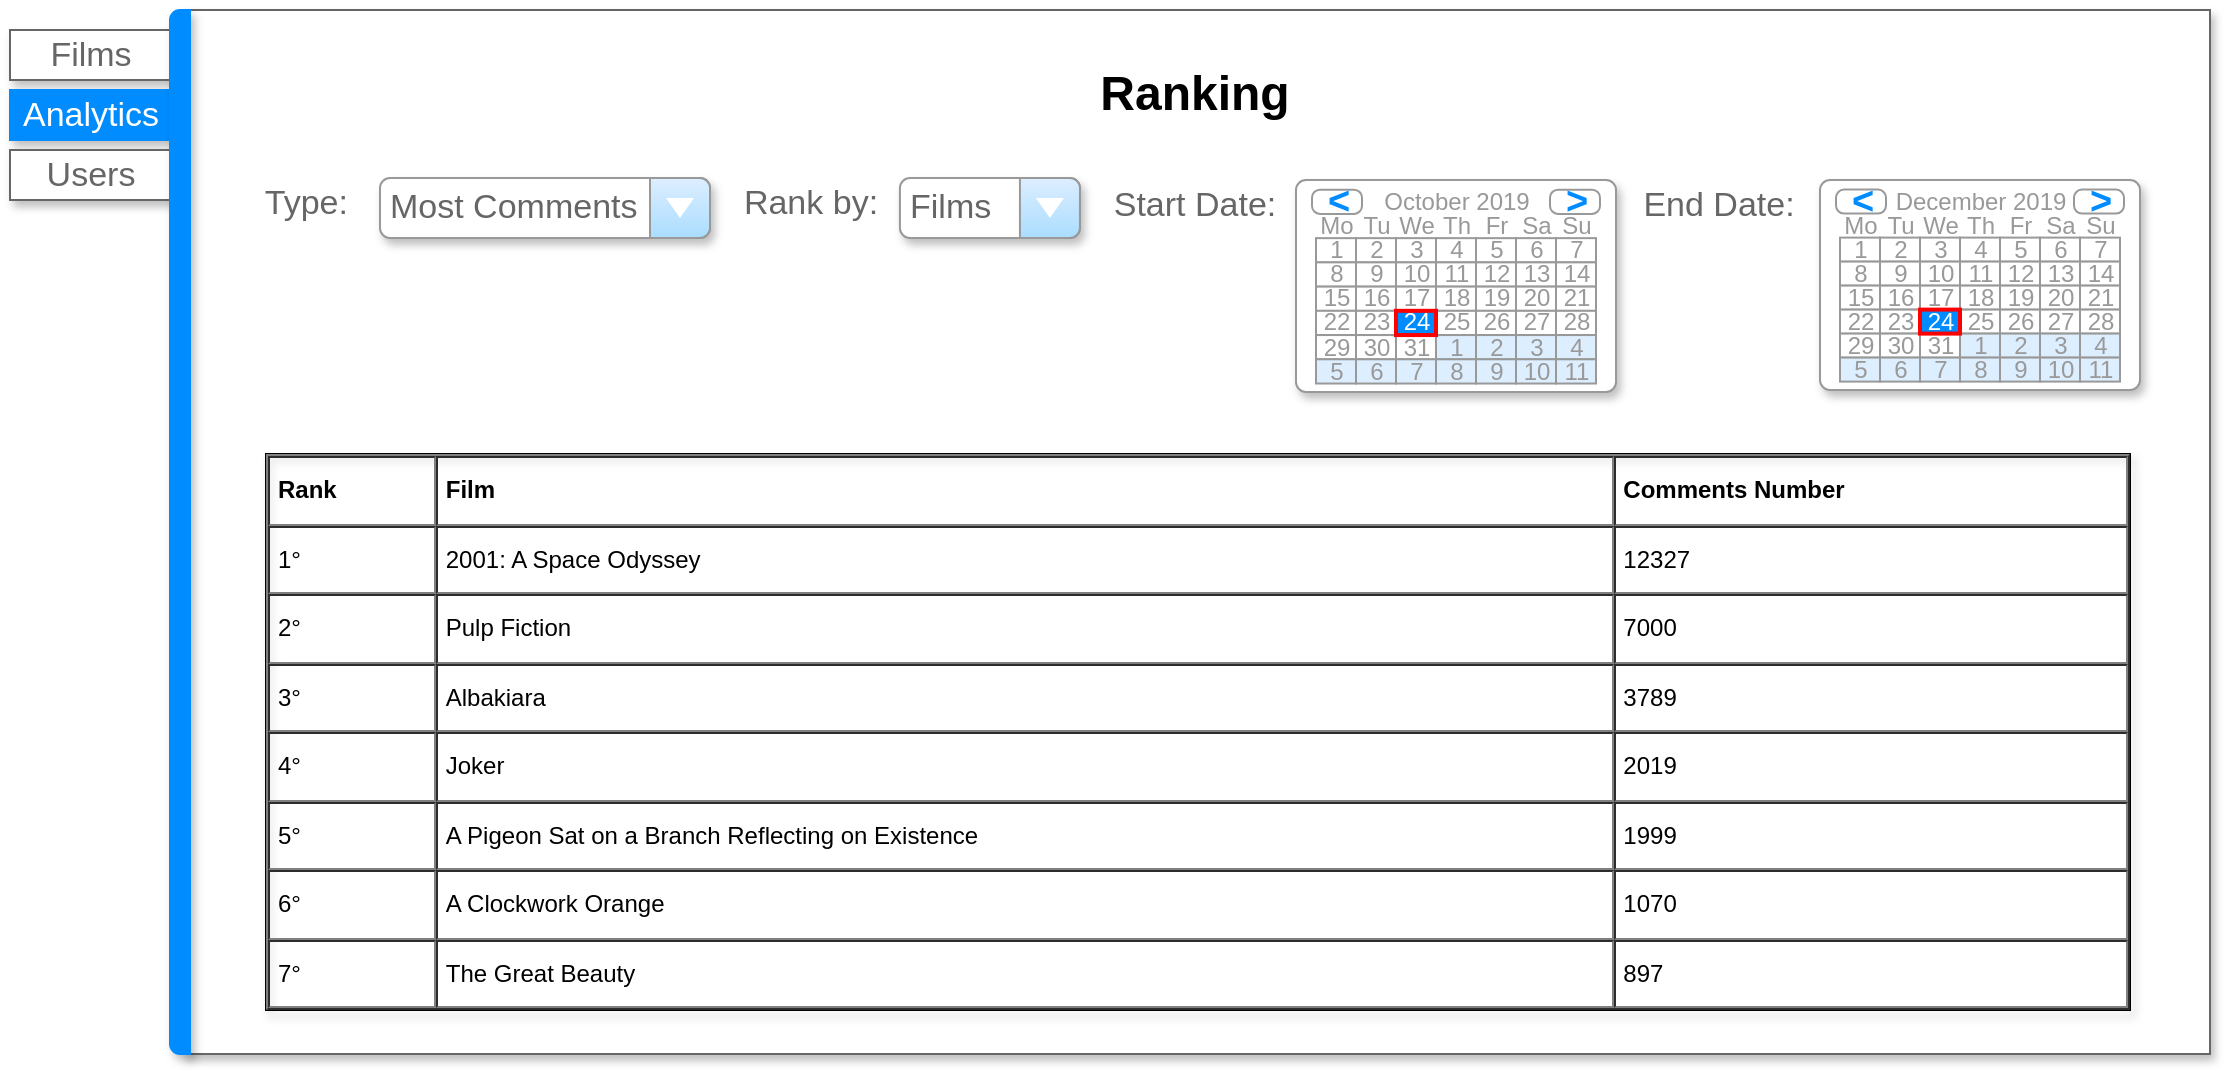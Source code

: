 <mxfile version="12.1.0" type="device" pages="1"><diagram id="Bxf1iPgv2D-pFVaHU1Q9" name="Pagina-1"><mxGraphModel dx="2050" dy="2085" grid="1" gridSize="10" guides="1" tooltips="1" connect="1" arrows="1" fold="1" page="1" pageScale="1" pageWidth="827" pageHeight="1169" math="0" shadow="0"><root><mxCell id="0"/><mxCell id="1" parent="0"/><mxCell id="_tUCpksagelYlh4EDoS1-2" value="" style="strokeWidth=1;shadow=1;dashed=0;align=center;html=1;shape=mxgraph.mockup.containers.marginRect2;rectMarginLeft=67;strokeColor=#666666;fillColor=#ffffff;gradientColor=none;" parent="1" vertex="1"><mxGeometry x="-560" y="-72" width="1080" height="522" as="geometry"/></mxCell><mxCell id="_tUCpksagelYlh4EDoS1-3" value="Films" style="strokeColor=inherit;fillColor=inherit;gradientColor=inherit;strokeWidth=1;shadow=1;dashed=0;align=center;html=1;shape=mxgraph.mockup.containers.rrect;rSize=0;fontSize=17;fontColor=#666666;" parent="_tUCpksagelYlh4EDoS1-2" vertex="1"><mxGeometry width="80" height="25" relative="1" as="geometry"><mxPoint x="-20" y="10" as="offset"/></mxGeometry></mxCell><mxCell id="_tUCpksagelYlh4EDoS1-4" value="Analytics" style="strokeWidth=1;shadow=1;dashed=0;align=center;html=1;shape=mxgraph.mockup.containers.rrect;rSize=0;fontSize=17;fontColor=#ffffff;strokeColor=#008cff;fillColor=#008cff;" parent="_tUCpksagelYlh4EDoS1-2" vertex="1"><mxGeometry width="80" height="25" relative="1" as="geometry"><mxPoint x="-20" y="40" as="offset"/></mxGeometry></mxCell><mxCell id="_tUCpksagelYlh4EDoS1-5" value="Users" style="strokeColor=inherit;fillColor=inherit;gradientColor=inherit;strokeWidth=1;shadow=1;dashed=0;align=center;html=1;shape=mxgraph.mockup.containers.rrect;rSize=0;fontSize=17;fontColor=#666666;" parent="_tUCpksagelYlh4EDoS1-2" vertex="1"><mxGeometry width="80" height="25" relative="1" as="geometry"><mxPoint x="-20" y="70" as="offset"/></mxGeometry></mxCell><mxCell id="_tUCpksagelYlh4EDoS1-6" value="" style="strokeWidth=1;shadow=1;dashed=0;align=center;html=1;shape=mxgraph.mockup.containers.leftButton;rSize=5;strokeColor=#008cff;fillColor=#008cff;resizeHeight=1;movable=0;deletable=0;" parent="_tUCpksagelYlh4EDoS1-2" vertex="1"><mxGeometry width="10" height="522.0" relative="1" as="geometry"><mxPoint x="60" as="offset"/></mxGeometry></mxCell><mxCell id="bPJFIh0N-T163mf6yDkK-6" value="&lt;span style=&quot;color: rgb(102 , 102 , 102) ; font-size: 17px&quot;&gt;End Date:&lt;/span&gt;" style="text;html=1;resizable=0;points=[];autosize=1;align=center;verticalAlign=top;spacingTop=-4;shadow=0;glass=0;" vertex="1" parent="_tUCpksagelYlh4EDoS1-2"><mxGeometry x="789.037" y="85.118" width="90" height="20" as="geometry"/></mxCell><mxCell id="bPJFIh0N-T163mf6yDkK-7" value="" style="strokeWidth=1;shadow=1;dashed=0;align=center;html=1;shape=mxgraph.mockup.forms.rrect;rSize=5;strokeColor=#999999;fillColor=#ffffff;spacingTop=-1;" vertex="1" parent="_tUCpksagelYlh4EDoS1-2"><mxGeometry x="885" y="85" width="160" height="105" as="geometry"/></mxCell><mxCell id="bPJFIh0N-T163mf6yDkK-8" value="December 2019" style="strokeWidth=1;shadow=0;dashed=0;align=center;html=1;shape=mxgraph.mockup.forms.anchor;fontColor=#999999;" vertex="1" parent="bPJFIh0N-T163mf6yDkK-7"><mxGeometry x="30" y="4.8" width="100" height="12" as="geometry"/></mxCell><mxCell id="bPJFIh0N-T163mf6yDkK-9" value="&lt;" style="strokeWidth=1;shadow=0;dashed=0;align=center;html=1;shape=mxgraph.mockup.forms.rrect;rSize=4;strokeColor=#999999;fontColor=#008cff;fontSize=19;fontStyle=1;" vertex="1" parent="bPJFIh0N-T163mf6yDkK-7"><mxGeometry x="8" y="4.8" width="25" height="12" as="geometry"/></mxCell><mxCell id="bPJFIh0N-T163mf6yDkK-10" value="&gt;" style="strokeWidth=1;shadow=0;dashed=0;align=center;html=1;shape=mxgraph.mockup.forms.rrect;rSize=4;strokeColor=#999999;fontColor=#008cff;fontSize=19;fontStyle=1;" vertex="1" parent="bPJFIh0N-T163mf6yDkK-7"><mxGeometry x="127" y="4.8" width="25" height="12" as="geometry"/></mxCell><mxCell id="bPJFIh0N-T163mf6yDkK-11" value="Mo" style="strokeWidth=1;shadow=0;dashed=0;align=center;html=1;shape=mxgraph.mockup.forms.anchor;fontColor=#999999;" vertex="1" parent="bPJFIh0N-T163mf6yDkK-7"><mxGeometry x="10" y="16.8" width="20" height="12" as="geometry"/></mxCell><mxCell id="bPJFIh0N-T163mf6yDkK-12" value="Tu" style="strokeWidth=1;shadow=0;dashed=0;align=center;html=1;shape=mxgraph.mockup.forms.anchor;fontColor=#999999;" vertex="1" parent="bPJFIh0N-T163mf6yDkK-7"><mxGeometry x="30" y="16.8" width="20" height="12" as="geometry"/></mxCell><mxCell id="bPJFIh0N-T163mf6yDkK-13" value="We" style="strokeWidth=1;shadow=0;dashed=0;align=center;html=1;shape=mxgraph.mockup.forms.anchor;fontColor=#999999;" vertex="1" parent="bPJFIh0N-T163mf6yDkK-7"><mxGeometry x="50" y="16.8" width="20" height="12" as="geometry"/></mxCell><mxCell id="bPJFIh0N-T163mf6yDkK-14" value="Th" style="strokeWidth=1;shadow=0;dashed=0;align=center;html=1;shape=mxgraph.mockup.forms.anchor;fontColor=#999999;" vertex="1" parent="bPJFIh0N-T163mf6yDkK-7"><mxGeometry x="70" y="16.8" width="20" height="12" as="geometry"/></mxCell><mxCell id="bPJFIh0N-T163mf6yDkK-15" value="Fr" style="strokeWidth=1;shadow=0;dashed=0;align=center;html=1;shape=mxgraph.mockup.forms.anchor;fontColor=#999999;" vertex="1" parent="bPJFIh0N-T163mf6yDkK-7"><mxGeometry x="90" y="16.8" width="20" height="12" as="geometry"/></mxCell><mxCell id="bPJFIh0N-T163mf6yDkK-16" value="Sa" style="strokeWidth=1;shadow=0;dashed=0;align=center;html=1;shape=mxgraph.mockup.forms.anchor;fontColor=#999999;" vertex="1" parent="bPJFIh0N-T163mf6yDkK-7"><mxGeometry x="110" y="16.8" width="20" height="12" as="geometry"/></mxCell><mxCell id="bPJFIh0N-T163mf6yDkK-17" value="Su" style="strokeWidth=1;shadow=0;dashed=0;align=center;html=1;shape=mxgraph.mockup.forms.anchor;fontColor=#999999;" vertex="1" parent="bPJFIh0N-T163mf6yDkK-7"><mxGeometry x="130" y="16.8" width="20" height="12" as="geometry"/></mxCell><mxCell id="bPJFIh0N-T163mf6yDkK-18" value="1" style="strokeWidth=1;shadow=0;dashed=0;align=center;html=1;shape=mxgraph.mockup.forms.rrect;rSize=0;strokeColor=#999999;fontColor=#999999;" vertex="1" parent="bPJFIh0N-T163mf6yDkK-7"><mxGeometry x="10" y="28.8" width="20" height="12" as="geometry"/></mxCell><mxCell id="bPJFIh0N-T163mf6yDkK-19" value="2" style="strokeWidth=1;shadow=0;dashed=0;align=center;html=1;shape=mxgraph.mockup.forms.rrect;rSize=0;strokeColor=#999999;fontColor=#999999;" vertex="1" parent="bPJFIh0N-T163mf6yDkK-7"><mxGeometry x="30" y="28.8" width="20" height="12" as="geometry"/></mxCell><mxCell id="bPJFIh0N-T163mf6yDkK-20" value="3" style="strokeWidth=1;shadow=0;dashed=0;align=center;html=1;shape=mxgraph.mockup.forms.rrect;rSize=0;strokeColor=#999999;fontColor=#999999;" vertex="1" parent="bPJFIh0N-T163mf6yDkK-7"><mxGeometry x="50" y="28.8" width="20" height="12" as="geometry"/></mxCell><mxCell id="bPJFIh0N-T163mf6yDkK-21" value="4" style="strokeWidth=1;shadow=0;dashed=0;align=center;html=1;shape=mxgraph.mockup.forms.rrect;rSize=0;strokeColor=#999999;fontColor=#999999;" vertex="1" parent="bPJFIh0N-T163mf6yDkK-7"><mxGeometry x="70" y="28.8" width="20" height="12" as="geometry"/></mxCell><mxCell id="bPJFIh0N-T163mf6yDkK-22" value="5" style="strokeWidth=1;shadow=0;dashed=0;align=center;html=1;shape=mxgraph.mockup.forms.rrect;rSize=0;strokeColor=#999999;fontColor=#999999;" vertex="1" parent="bPJFIh0N-T163mf6yDkK-7"><mxGeometry x="90" y="28.8" width="20" height="12" as="geometry"/></mxCell><mxCell id="bPJFIh0N-T163mf6yDkK-23" value="6" style="strokeWidth=1;shadow=0;dashed=0;align=center;html=1;shape=mxgraph.mockup.forms.rrect;rSize=0;strokeColor=#999999;fontColor=#999999;" vertex="1" parent="bPJFIh0N-T163mf6yDkK-7"><mxGeometry x="110" y="28.8" width="20" height="12" as="geometry"/></mxCell><mxCell id="bPJFIh0N-T163mf6yDkK-24" value="7" style="strokeWidth=1;shadow=0;dashed=0;align=center;html=1;shape=mxgraph.mockup.forms.rrect;rSize=0;strokeColor=#999999;fontColor=#999999;" vertex="1" parent="bPJFIh0N-T163mf6yDkK-7"><mxGeometry x="130" y="28.8" width="20" height="12" as="geometry"/></mxCell><mxCell id="bPJFIh0N-T163mf6yDkK-25" value="8" style="strokeWidth=1;shadow=0;dashed=0;align=center;html=1;shape=mxgraph.mockup.forms.rrect;rSize=0;strokeColor=#999999;fontColor=#999999;" vertex="1" parent="bPJFIh0N-T163mf6yDkK-7"><mxGeometry x="10" y="40.8" width="20" height="12" as="geometry"/></mxCell><mxCell id="bPJFIh0N-T163mf6yDkK-26" value="9" style="strokeWidth=1;shadow=0;dashed=0;align=center;html=1;shape=mxgraph.mockup.forms.rrect;rSize=0;strokeColor=#999999;fontColor=#999999;" vertex="1" parent="bPJFIh0N-T163mf6yDkK-7"><mxGeometry x="30" y="40.8" width="20" height="12" as="geometry"/></mxCell><mxCell id="bPJFIh0N-T163mf6yDkK-27" value="10" style="strokeWidth=1;shadow=0;dashed=0;align=center;html=1;shape=mxgraph.mockup.forms.rrect;rSize=0;strokeColor=#999999;fontColor=#999999;" vertex="1" parent="bPJFIh0N-T163mf6yDkK-7"><mxGeometry x="50" y="40.8" width="20" height="12" as="geometry"/></mxCell><mxCell id="bPJFIh0N-T163mf6yDkK-28" value="11" style="strokeWidth=1;shadow=0;dashed=0;align=center;html=1;shape=mxgraph.mockup.forms.rrect;rSize=0;strokeColor=#999999;fontColor=#999999;" vertex="1" parent="bPJFIh0N-T163mf6yDkK-7"><mxGeometry x="70" y="40.8" width="20" height="12" as="geometry"/></mxCell><mxCell id="bPJFIh0N-T163mf6yDkK-29" value="12" style="strokeWidth=1;shadow=0;dashed=0;align=center;html=1;shape=mxgraph.mockup.forms.rrect;rSize=0;strokeColor=#999999;fontColor=#999999;" vertex="1" parent="bPJFIh0N-T163mf6yDkK-7"><mxGeometry x="90" y="40.8" width="20" height="12" as="geometry"/></mxCell><mxCell id="bPJFIh0N-T163mf6yDkK-30" value="13" style="strokeWidth=1;shadow=0;dashed=0;align=center;html=1;shape=mxgraph.mockup.forms.rrect;rSize=0;strokeColor=#999999;fontColor=#999999;" vertex="1" parent="bPJFIh0N-T163mf6yDkK-7"><mxGeometry x="110" y="40.8" width="20" height="12" as="geometry"/></mxCell><mxCell id="bPJFIh0N-T163mf6yDkK-31" value="14" style="strokeWidth=1;shadow=0;dashed=0;align=center;html=1;shape=mxgraph.mockup.forms.rrect;rSize=0;strokeColor=#999999;fontColor=#999999;" vertex="1" parent="bPJFIh0N-T163mf6yDkK-7"><mxGeometry x="130" y="40.8" width="20" height="12" as="geometry"/></mxCell><mxCell id="bPJFIh0N-T163mf6yDkK-32" value="15" style="strokeWidth=1;shadow=0;dashed=0;align=center;html=1;shape=mxgraph.mockup.forms.rrect;rSize=0;strokeColor=#999999;fontColor=#999999;" vertex="1" parent="bPJFIh0N-T163mf6yDkK-7"><mxGeometry x="10" y="52.8" width="20" height="12" as="geometry"/></mxCell><mxCell id="bPJFIh0N-T163mf6yDkK-33" value="16" style="strokeWidth=1;shadow=0;dashed=0;align=center;html=1;shape=mxgraph.mockup.forms.rrect;rSize=0;strokeColor=#999999;fontColor=#999999;" vertex="1" parent="bPJFIh0N-T163mf6yDkK-7"><mxGeometry x="30" y="52.8" width="20" height="12" as="geometry"/></mxCell><mxCell id="bPJFIh0N-T163mf6yDkK-34" value="17" style="strokeWidth=1;shadow=0;dashed=0;align=center;html=1;shape=mxgraph.mockup.forms.rrect;rSize=0;strokeColor=#999999;fontColor=#999999;" vertex="1" parent="bPJFIh0N-T163mf6yDkK-7"><mxGeometry x="50" y="52.8" width="20" height="12" as="geometry"/></mxCell><mxCell id="bPJFIh0N-T163mf6yDkK-35" value="18" style="strokeWidth=1;shadow=0;dashed=0;align=center;html=1;shape=mxgraph.mockup.forms.rrect;rSize=0;strokeColor=#999999;fontColor=#999999;" vertex="1" parent="bPJFIh0N-T163mf6yDkK-7"><mxGeometry x="70" y="52.8" width="20" height="12" as="geometry"/></mxCell><mxCell id="bPJFIh0N-T163mf6yDkK-36" value="19" style="strokeWidth=1;shadow=0;dashed=0;align=center;html=1;shape=mxgraph.mockup.forms.rrect;rSize=0;strokeColor=#999999;fontColor=#999999;" vertex="1" parent="bPJFIh0N-T163mf6yDkK-7"><mxGeometry x="90" y="52.8" width="20" height="12" as="geometry"/></mxCell><mxCell id="bPJFIh0N-T163mf6yDkK-37" value="20" style="strokeWidth=1;shadow=0;dashed=0;align=center;html=1;shape=mxgraph.mockup.forms.rrect;rSize=0;strokeColor=#999999;fontColor=#999999;" vertex="1" parent="bPJFIh0N-T163mf6yDkK-7"><mxGeometry x="110" y="52.8" width="20" height="12" as="geometry"/></mxCell><mxCell id="bPJFIh0N-T163mf6yDkK-38" value="21" style="strokeWidth=1;shadow=0;dashed=0;align=center;html=1;shape=mxgraph.mockup.forms.rrect;rSize=0;strokeColor=#999999;fontColor=#999999;" vertex="1" parent="bPJFIh0N-T163mf6yDkK-7"><mxGeometry x="130" y="52.8" width="20" height="12" as="geometry"/></mxCell><mxCell id="bPJFIh0N-T163mf6yDkK-39" value="22" style="strokeWidth=1;shadow=0;dashed=0;align=center;html=1;shape=mxgraph.mockup.forms.rrect;rSize=0;strokeColor=#999999;fontColor=#999999;" vertex="1" parent="bPJFIh0N-T163mf6yDkK-7"><mxGeometry x="10" y="64.8" width="20" height="12" as="geometry"/></mxCell><mxCell id="bPJFIh0N-T163mf6yDkK-40" value="23" style="strokeWidth=1;shadow=0;dashed=0;align=center;html=1;shape=mxgraph.mockup.forms.rrect;rSize=0;strokeColor=#999999;fontColor=#999999;" vertex="1" parent="bPJFIh0N-T163mf6yDkK-7"><mxGeometry x="30" y="64.8" width="20" height="12" as="geometry"/></mxCell><mxCell id="bPJFIh0N-T163mf6yDkK-41" value="25" style="strokeWidth=1;shadow=0;dashed=0;align=center;html=1;shape=mxgraph.mockup.forms.rrect;rSize=0;strokeColor=#999999;fontColor=#999999;" vertex="1" parent="bPJFIh0N-T163mf6yDkK-7"><mxGeometry x="70" y="64.8" width="20" height="12" as="geometry"/></mxCell><mxCell id="bPJFIh0N-T163mf6yDkK-42" value="26" style="strokeWidth=1;shadow=0;dashed=0;align=center;html=1;shape=mxgraph.mockup.forms.rrect;rSize=0;strokeColor=#999999;fontColor=#999999;" vertex="1" parent="bPJFIh0N-T163mf6yDkK-7"><mxGeometry x="90" y="64.8" width="20" height="12" as="geometry"/></mxCell><mxCell id="bPJFIh0N-T163mf6yDkK-43" value="27" style="strokeWidth=1;shadow=0;dashed=0;align=center;html=1;shape=mxgraph.mockup.forms.rrect;rSize=0;strokeColor=#999999;fontColor=#999999;" vertex="1" parent="bPJFIh0N-T163mf6yDkK-7"><mxGeometry x="110" y="64.8" width="20" height="12" as="geometry"/></mxCell><mxCell id="bPJFIh0N-T163mf6yDkK-44" value="28" style="strokeWidth=1;shadow=0;dashed=0;align=center;html=1;shape=mxgraph.mockup.forms.rrect;rSize=0;strokeColor=#999999;fontColor=#999999;" vertex="1" parent="bPJFIh0N-T163mf6yDkK-7"><mxGeometry x="130" y="64.8" width="20" height="12" as="geometry"/></mxCell><mxCell id="bPJFIh0N-T163mf6yDkK-45" value="29" style="strokeWidth=1;shadow=0;dashed=0;align=center;html=1;shape=mxgraph.mockup.forms.rrect;rSize=0;strokeColor=#999999;fontColor=#999999;" vertex="1" parent="bPJFIh0N-T163mf6yDkK-7"><mxGeometry x="10" y="76.8" width="20" height="12" as="geometry"/></mxCell><mxCell id="bPJFIh0N-T163mf6yDkK-46" value="30" style="strokeWidth=1;shadow=0;dashed=0;align=center;html=1;shape=mxgraph.mockup.forms.rrect;rSize=0;strokeColor=#999999;fontColor=#999999;" vertex="1" parent="bPJFIh0N-T163mf6yDkK-7"><mxGeometry x="30" y="76.8" width="20" height="12" as="geometry"/></mxCell><mxCell id="bPJFIh0N-T163mf6yDkK-47" value="31" style="strokeWidth=1;shadow=0;dashed=0;align=center;html=1;shape=mxgraph.mockup.forms.rrect;rSize=0;strokeColor=#999999;fontColor=#999999;" vertex="1" parent="bPJFIh0N-T163mf6yDkK-7"><mxGeometry x="50" y="76.8" width="20" height="12" as="geometry"/></mxCell><mxCell id="bPJFIh0N-T163mf6yDkK-48" value="1" style="strokeWidth=1;shadow=0;dashed=0;align=center;html=1;shape=mxgraph.mockup.forms.rrect;rSize=0;strokeColor=#999999;fontColor=#999999;fillColor=#ddeeff;" vertex="1" parent="bPJFIh0N-T163mf6yDkK-7"><mxGeometry x="70" y="76.8" width="20" height="12" as="geometry"/></mxCell><mxCell id="bPJFIh0N-T163mf6yDkK-49" value="2" style="strokeWidth=1;shadow=0;dashed=0;align=center;html=1;shape=mxgraph.mockup.forms.rrect;rSize=0;strokeColor=#999999;fontColor=#999999;fillColor=#ddeeff;" vertex="1" parent="bPJFIh0N-T163mf6yDkK-7"><mxGeometry x="90" y="76.8" width="20" height="12" as="geometry"/></mxCell><mxCell id="bPJFIh0N-T163mf6yDkK-50" value="3" style="strokeWidth=1;shadow=0;dashed=0;align=center;html=1;shape=mxgraph.mockup.forms.rrect;rSize=0;strokeColor=#999999;fontColor=#999999;fillColor=#ddeeff;" vertex="1" parent="bPJFIh0N-T163mf6yDkK-7"><mxGeometry x="110" y="76.8" width="20" height="12" as="geometry"/></mxCell><mxCell id="bPJFIh0N-T163mf6yDkK-51" value="4" style="strokeWidth=1;shadow=0;dashed=0;align=center;html=1;shape=mxgraph.mockup.forms.rrect;rSize=0;strokeColor=#999999;fontColor=#999999;fillColor=#ddeeff;" vertex="1" parent="bPJFIh0N-T163mf6yDkK-7"><mxGeometry x="130" y="76.8" width="20" height="12" as="geometry"/></mxCell><mxCell id="bPJFIh0N-T163mf6yDkK-52" value="5" style="strokeWidth=1;shadow=0;dashed=0;align=center;html=1;shape=mxgraph.mockup.forms.rrect;rSize=0;strokeColor=#999999;fontColor=#999999;fillColor=#ddeeff;" vertex="1" parent="bPJFIh0N-T163mf6yDkK-7"><mxGeometry x="10" y="88.8" width="20" height="12" as="geometry"/></mxCell><mxCell id="bPJFIh0N-T163mf6yDkK-53" value="6" style="strokeWidth=1;shadow=0;dashed=0;align=center;html=1;shape=mxgraph.mockup.forms.rrect;rSize=0;strokeColor=#999999;fontColor=#999999;fillColor=#ddeeff;" vertex="1" parent="bPJFIh0N-T163mf6yDkK-7"><mxGeometry x="30" y="88.8" width="20" height="12" as="geometry"/></mxCell><mxCell id="bPJFIh0N-T163mf6yDkK-54" value="7" style="strokeWidth=1;shadow=0;dashed=0;align=center;html=1;shape=mxgraph.mockup.forms.rrect;rSize=0;strokeColor=#999999;fontColor=#999999;fillColor=#ddeeff;" vertex="1" parent="bPJFIh0N-T163mf6yDkK-7"><mxGeometry x="50" y="88.8" width="20" height="12" as="geometry"/></mxCell><mxCell id="bPJFIh0N-T163mf6yDkK-55" value="8" style="strokeWidth=1;shadow=0;dashed=0;align=center;html=1;shape=mxgraph.mockup.forms.rrect;rSize=0;strokeColor=#999999;fontColor=#999999;fillColor=#ddeeff;" vertex="1" parent="bPJFIh0N-T163mf6yDkK-7"><mxGeometry x="70" y="88.8" width="20" height="12" as="geometry"/></mxCell><mxCell id="bPJFIh0N-T163mf6yDkK-56" value="9" style="strokeWidth=1;shadow=0;dashed=0;align=center;html=1;shape=mxgraph.mockup.forms.rrect;rSize=0;strokeColor=#999999;fontColor=#999999;fillColor=#ddeeff;" vertex="1" parent="bPJFIh0N-T163mf6yDkK-7"><mxGeometry x="90" y="88.8" width="20" height="12" as="geometry"/></mxCell><mxCell id="bPJFIh0N-T163mf6yDkK-57" value="10" style="strokeWidth=1;shadow=0;dashed=0;align=center;html=1;shape=mxgraph.mockup.forms.rrect;rSize=0;strokeColor=#999999;fontColor=#999999;fillColor=#ddeeff;" vertex="1" parent="bPJFIh0N-T163mf6yDkK-7"><mxGeometry x="110" y="88.8" width="20" height="12" as="geometry"/></mxCell><mxCell id="bPJFIh0N-T163mf6yDkK-58" value="11" style="strokeWidth=1;shadow=0;dashed=0;align=center;html=1;shape=mxgraph.mockup.forms.rrect;rSize=0;strokeColor=#999999;fontColor=#999999;fillColor=#ddeeff;" vertex="1" parent="bPJFIh0N-T163mf6yDkK-7"><mxGeometry x="130" y="88.8" width="20" height="12" as="geometry"/></mxCell><mxCell id="bPJFIh0N-T163mf6yDkK-59" value="24" style="strokeWidth=1;shadow=0;dashed=0;align=center;html=1;shape=mxgraph.mockup.forms.rrect;rSize=0;strokeColor=#ff0000;fontColor=#ffffff;strokeWidth=2;fillColor=#008cff;" vertex="1" parent="bPJFIh0N-T163mf6yDkK-7"><mxGeometry x="50" y="64.8" width="20" height="12" as="geometry"/></mxCell><mxCell id="bPJFIh0N-T163mf6yDkK-60" value="Ranking" style="text;strokeColor=none;fillColor=none;html=1;fontSize=24;fontStyle=1;verticalAlign=middle;align=center;labelBackgroundColor=none;shadow=0;" vertex="1" parent="_tUCpksagelYlh4EDoS1-2"><mxGeometry x="521.963" y="22" width="100" height="40" as="geometry"/></mxCell><mxCell id="bPJFIh0N-T163mf6yDkK-61" value="Films" style="strokeWidth=1;shadow=1;dashed=0;align=center;html=1;shape=mxgraph.mockup.forms.comboBox;strokeColor=#999999;fillColor=#ddeeff;align=left;fillColor2=#aaddff;mainText=;fontColor=#666666;fontSize=17;spacingLeft=3;labelBackgroundColor=none;" vertex="1" parent="_tUCpksagelYlh4EDoS1-2"><mxGeometry x="424.963" y="84" width="90" height="30" as="geometry"/></mxCell><mxCell id="bPJFIh0N-T163mf6yDkK-62" value="&lt;span style=&quot;color: rgb(102 , 102 , 102) ; font-size: 17px&quot;&gt;Rank by:&lt;/span&gt;" style="text;html=1;resizable=0;points=[];autosize=1;align=center;verticalAlign=top;spacingTop=-4;shadow=1;" vertex="1" parent="_tUCpksagelYlh4EDoS1-2"><mxGeometry x="340" y="84.118" width="80" height="20" as="geometry"/></mxCell><mxCell id="bPJFIh0N-T163mf6yDkK-63" value="&lt;span style=&quot;color: rgb(102 , 102 , 102) ; font-size: 17px&quot;&gt;Start Date:&lt;/span&gt;" style="text;html=1;resizable=0;points=[];autosize=1;align=center;verticalAlign=top;spacingTop=-4;shadow=1;" vertex="1" parent="_tUCpksagelYlh4EDoS1-2"><mxGeometry x="522" y="84.618" width="100" height="20" as="geometry"/></mxCell><mxCell id="bPJFIh0N-T163mf6yDkK-64" value="" style="strokeWidth=1;shadow=1;dashed=0;align=center;html=1;shape=mxgraph.mockup.forms.rrect;rSize=5;strokeColor=#999999;fillColor=#ffffff;spacingTop=-1;" vertex="1" parent="_tUCpksagelYlh4EDoS1-2"><mxGeometry x="623" y="85" width="160" height="106" as="geometry"/></mxCell><mxCell id="bPJFIh0N-T163mf6yDkK-65" value="October 2019" style="strokeWidth=1;shadow=0;dashed=0;align=center;html=1;shape=mxgraph.mockup.forms.anchor;fontColor=#999999;" vertex="1" parent="bPJFIh0N-T163mf6yDkK-64"><mxGeometry x="30" y="4.846" width="100" height="12.114" as="geometry"/></mxCell><mxCell id="bPJFIh0N-T163mf6yDkK-66" value="&lt;" style="strokeWidth=1;shadow=0;dashed=0;align=center;html=1;shape=mxgraph.mockup.forms.rrect;rSize=4;strokeColor=#999999;fontColor=#008cff;fontSize=19;fontStyle=1;" vertex="1" parent="bPJFIh0N-T163mf6yDkK-64"><mxGeometry x="8" y="4.846" width="25" height="12.114" as="geometry"/></mxCell><mxCell id="bPJFIh0N-T163mf6yDkK-67" value="&gt;" style="strokeWidth=1;shadow=0;dashed=0;align=center;html=1;shape=mxgraph.mockup.forms.rrect;rSize=4;strokeColor=#999999;fontColor=#008cff;fontSize=19;fontStyle=1;" vertex="1" parent="bPJFIh0N-T163mf6yDkK-64"><mxGeometry x="127" y="4.846" width="25" height="12.114" as="geometry"/></mxCell><mxCell id="bPJFIh0N-T163mf6yDkK-68" value="Mo" style="strokeWidth=1;shadow=0;dashed=0;align=center;html=1;shape=mxgraph.mockup.forms.anchor;fontColor=#999999;" vertex="1" parent="bPJFIh0N-T163mf6yDkK-64"><mxGeometry x="10" y="16.96" width="20" height="12.114" as="geometry"/></mxCell><mxCell id="bPJFIh0N-T163mf6yDkK-69" value="Tu" style="strokeWidth=1;shadow=0;dashed=0;align=center;html=1;shape=mxgraph.mockup.forms.anchor;fontColor=#999999;" vertex="1" parent="bPJFIh0N-T163mf6yDkK-64"><mxGeometry x="30" y="16.96" width="20" height="12.114" as="geometry"/></mxCell><mxCell id="bPJFIh0N-T163mf6yDkK-70" value="We" style="strokeWidth=1;shadow=0;dashed=0;align=center;html=1;shape=mxgraph.mockup.forms.anchor;fontColor=#999999;" vertex="1" parent="bPJFIh0N-T163mf6yDkK-64"><mxGeometry x="50" y="16.96" width="20" height="12.114" as="geometry"/></mxCell><mxCell id="bPJFIh0N-T163mf6yDkK-71" value="Th" style="strokeWidth=1;shadow=0;dashed=0;align=center;html=1;shape=mxgraph.mockup.forms.anchor;fontColor=#999999;" vertex="1" parent="bPJFIh0N-T163mf6yDkK-64"><mxGeometry x="70" y="16.96" width="20" height="12.114" as="geometry"/></mxCell><mxCell id="bPJFIh0N-T163mf6yDkK-72" value="Fr" style="strokeWidth=1;shadow=0;dashed=0;align=center;html=1;shape=mxgraph.mockup.forms.anchor;fontColor=#999999;" vertex="1" parent="bPJFIh0N-T163mf6yDkK-64"><mxGeometry x="90" y="16.96" width="20" height="12.114" as="geometry"/></mxCell><mxCell id="bPJFIh0N-T163mf6yDkK-73" value="Sa" style="strokeWidth=1;shadow=0;dashed=0;align=center;html=1;shape=mxgraph.mockup.forms.anchor;fontColor=#999999;" vertex="1" parent="bPJFIh0N-T163mf6yDkK-64"><mxGeometry x="110" y="16.96" width="20" height="12.114" as="geometry"/></mxCell><mxCell id="bPJFIh0N-T163mf6yDkK-74" value="Su" style="strokeWidth=1;shadow=0;dashed=0;align=center;html=1;shape=mxgraph.mockup.forms.anchor;fontColor=#999999;" vertex="1" parent="bPJFIh0N-T163mf6yDkK-64"><mxGeometry x="130" y="16.96" width="20" height="12.114" as="geometry"/></mxCell><mxCell id="bPJFIh0N-T163mf6yDkK-75" value="1" style="strokeWidth=1;shadow=0;dashed=0;align=center;html=1;shape=mxgraph.mockup.forms.rrect;rSize=0;strokeColor=#999999;fontColor=#999999;" vertex="1" parent="bPJFIh0N-T163mf6yDkK-64"><mxGeometry x="10" y="29.074" width="20" height="12.114" as="geometry"/></mxCell><mxCell id="bPJFIh0N-T163mf6yDkK-76" value="2" style="strokeWidth=1;shadow=0;dashed=0;align=center;html=1;shape=mxgraph.mockup.forms.rrect;rSize=0;strokeColor=#999999;fontColor=#999999;" vertex="1" parent="bPJFIh0N-T163mf6yDkK-64"><mxGeometry x="30" y="29.074" width="20" height="12.114" as="geometry"/></mxCell><mxCell id="bPJFIh0N-T163mf6yDkK-77" value="3" style="strokeWidth=1;shadow=0;dashed=0;align=center;html=1;shape=mxgraph.mockup.forms.rrect;rSize=0;strokeColor=#999999;fontColor=#999999;" vertex="1" parent="bPJFIh0N-T163mf6yDkK-64"><mxGeometry x="50" y="29.074" width="20" height="12.114" as="geometry"/></mxCell><mxCell id="bPJFIh0N-T163mf6yDkK-78" value="4" style="strokeWidth=1;shadow=0;dashed=0;align=center;html=1;shape=mxgraph.mockup.forms.rrect;rSize=0;strokeColor=#999999;fontColor=#999999;" vertex="1" parent="bPJFIh0N-T163mf6yDkK-64"><mxGeometry x="70" y="29.074" width="20" height="12.114" as="geometry"/></mxCell><mxCell id="bPJFIh0N-T163mf6yDkK-79" value="5" style="strokeWidth=1;shadow=0;dashed=0;align=center;html=1;shape=mxgraph.mockup.forms.rrect;rSize=0;strokeColor=#999999;fontColor=#999999;" vertex="1" parent="bPJFIh0N-T163mf6yDkK-64"><mxGeometry x="90" y="29.074" width="20" height="12.114" as="geometry"/></mxCell><mxCell id="bPJFIh0N-T163mf6yDkK-80" value="6" style="strokeWidth=1;shadow=0;dashed=0;align=center;html=1;shape=mxgraph.mockup.forms.rrect;rSize=0;strokeColor=#999999;fontColor=#999999;" vertex="1" parent="bPJFIh0N-T163mf6yDkK-64"><mxGeometry x="110" y="29.074" width="20" height="12.114" as="geometry"/></mxCell><mxCell id="bPJFIh0N-T163mf6yDkK-81" value="7" style="strokeWidth=1;shadow=0;dashed=0;align=center;html=1;shape=mxgraph.mockup.forms.rrect;rSize=0;strokeColor=#999999;fontColor=#999999;" vertex="1" parent="bPJFIh0N-T163mf6yDkK-64"><mxGeometry x="130" y="29.074" width="20" height="12.114" as="geometry"/></mxCell><mxCell id="bPJFIh0N-T163mf6yDkK-82" value="8" style="strokeWidth=1;shadow=0;dashed=0;align=center;html=1;shape=mxgraph.mockup.forms.rrect;rSize=0;strokeColor=#999999;fontColor=#999999;" vertex="1" parent="bPJFIh0N-T163mf6yDkK-64"><mxGeometry x="10" y="41.189" width="20" height="12.114" as="geometry"/></mxCell><mxCell id="bPJFIh0N-T163mf6yDkK-83" value="9" style="strokeWidth=1;shadow=0;dashed=0;align=center;html=1;shape=mxgraph.mockup.forms.rrect;rSize=0;strokeColor=#999999;fontColor=#999999;" vertex="1" parent="bPJFIh0N-T163mf6yDkK-64"><mxGeometry x="30" y="41.189" width="20" height="12.114" as="geometry"/></mxCell><mxCell id="bPJFIh0N-T163mf6yDkK-84" value="10" style="strokeWidth=1;shadow=0;dashed=0;align=center;html=1;shape=mxgraph.mockup.forms.rrect;rSize=0;strokeColor=#999999;fontColor=#999999;" vertex="1" parent="bPJFIh0N-T163mf6yDkK-64"><mxGeometry x="50" y="41.189" width="20" height="12.114" as="geometry"/></mxCell><mxCell id="bPJFIh0N-T163mf6yDkK-85" value="11" style="strokeWidth=1;shadow=0;dashed=0;align=center;html=1;shape=mxgraph.mockup.forms.rrect;rSize=0;strokeColor=#999999;fontColor=#999999;" vertex="1" parent="bPJFIh0N-T163mf6yDkK-64"><mxGeometry x="70" y="41.189" width="20" height="12.114" as="geometry"/></mxCell><mxCell id="bPJFIh0N-T163mf6yDkK-86" value="12" style="strokeWidth=1;shadow=0;dashed=0;align=center;html=1;shape=mxgraph.mockup.forms.rrect;rSize=0;strokeColor=#999999;fontColor=#999999;" vertex="1" parent="bPJFIh0N-T163mf6yDkK-64"><mxGeometry x="90" y="41.189" width="20" height="12.114" as="geometry"/></mxCell><mxCell id="bPJFIh0N-T163mf6yDkK-87" value="13" style="strokeWidth=1;shadow=0;dashed=0;align=center;html=1;shape=mxgraph.mockup.forms.rrect;rSize=0;strokeColor=#999999;fontColor=#999999;" vertex="1" parent="bPJFIh0N-T163mf6yDkK-64"><mxGeometry x="110" y="41.189" width="20" height="12.114" as="geometry"/></mxCell><mxCell id="bPJFIh0N-T163mf6yDkK-88" value="14" style="strokeWidth=1;shadow=0;dashed=0;align=center;html=1;shape=mxgraph.mockup.forms.rrect;rSize=0;strokeColor=#999999;fontColor=#999999;" vertex="1" parent="bPJFIh0N-T163mf6yDkK-64"><mxGeometry x="130" y="41.189" width="20" height="12.114" as="geometry"/></mxCell><mxCell id="bPJFIh0N-T163mf6yDkK-89" value="15" style="strokeWidth=1;shadow=0;dashed=0;align=center;html=1;shape=mxgraph.mockup.forms.rrect;rSize=0;strokeColor=#999999;fontColor=#999999;" vertex="1" parent="bPJFIh0N-T163mf6yDkK-64"><mxGeometry x="10" y="53.303" width="20" height="12.114" as="geometry"/></mxCell><mxCell id="bPJFIh0N-T163mf6yDkK-90" value="16" style="strokeWidth=1;shadow=0;dashed=0;align=center;html=1;shape=mxgraph.mockup.forms.rrect;rSize=0;strokeColor=#999999;fontColor=#999999;" vertex="1" parent="bPJFIh0N-T163mf6yDkK-64"><mxGeometry x="30" y="53.303" width="20" height="12.114" as="geometry"/></mxCell><mxCell id="bPJFIh0N-T163mf6yDkK-91" value="17" style="strokeWidth=1;shadow=0;dashed=0;align=center;html=1;shape=mxgraph.mockup.forms.rrect;rSize=0;strokeColor=#999999;fontColor=#999999;" vertex="1" parent="bPJFIh0N-T163mf6yDkK-64"><mxGeometry x="50" y="53.303" width="20" height="12.114" as="geometry"/></mxCell><mxCell id="bPJFIh0N-T163mf6yDkK-92" value="18" style="strokeWidth=1;shadow=0;dashed=0;align=center;html=1;shape=mxgraph.mockup.forms.rrect;rSize=0;strokeColor=#999999;fontColor=#999999;" vertex="1" parent="bPJFIh0N-T163mf6yDkK-64"><mxGeometry x="70" y="53.303" width="20" height="12.114" as="geometry"/></mxCell><mxCell id="bPJFIh0N-T163mf6yDkK-93" value="19" style="strokeWidth=1;shadow=0;dashed=0;align=center;html=1;shape=mxgraph.mockup.forms.rrect;rSize=0;strokeColor=#999999;fontColor=#999999;" vertex="1" parent="bPJFIh0N-T163mf6yDkK-64"><mxGeometry x="90" y="53.303" width="20" height="12.114" as="geometry"/></mxCell><mxCell id="bPJFIh0N-T163mf6yDkK-94" value="20" style="strokeWidth=1;shadow=0;dashed=0;align=center;html=1;shape=mxgraph.mockup.forms.rrect;rSize=0;strokeColor=#999999;fontColor=#999999;" vertex="1" parent="bPJFIh0N-T163mf6yDkK-64"><mxGeometry x="110" y="53.303" width="20" height="12.114" as="geometry"/></mxCell><mxCell id="bPJFIh0N-T163mf6yDkK-95" value="21" style="strokeWidth=1;shadow=0;dashed=0;align=center;html=1;shape=mxgraph.mockup.forms.rrect;rSize=0;strokeColor=#999999;fontColor=#999999;" vertex="1" parent="bPJFIh0N-T163mf6yDkK-64"><mxGeometry x="130" y="53.303" width="20" height="12.114" as="geometry"/></mxCell><mxCell id="bPJFIh0N-T163mf6yDkK-96" value="22" style="strokeWidth=1;shadow=0;dashed=0;align=center;html=1;shape=mxgraph.mockup.forms.rrect;rSize=0;strokeColor=#999999;fontColor=#999999;" vertex="1" parent="bPJFIh0N-T163mf6yDkK-64"><mxGeometry x="10" y="65.417" width="20" height="12.114" as="geometry"/></mxCell><mxCell id="bPJFIh0N-T163mf6yDkK-97" value="23" style="strokeWidth=1;shadow=0;dashed=0;align=center;html=1;shape=mxgraph.mockup.forms.rrect;rSize=0;strokeColor=#999999;fontColor=#999999;" vertex="1" parent="bPJFIh0N-T163mf6yDkK-64"><mxGeometry x="30" y="65.417" width="20" height="12.114" as="geometry"/></mxCell><mxCell id="bPJFIh0N-T163mf6yDkK-98" value="25" style="strokeWidth=1;shadow=0;dashed=0;align=center;html=1;shape=mxgraph.mockup.forms.rrect;rSize=0;strokeColor=#999999;fontColor=#999999;" vertex="1" parent="bPJFIh0N-T163mf6yDkK-64"><mxGeometry x="70" y="65.417" width="20" height="12.114" as="geometry"/></mxCell><mxCell id="bPJFIh0N-T163mf6yDkK-99" value="26" style="strokeWidth=1;shadow=0;dashed=0;align=center;html=1;shape=mxgraph.mockup.forms.rrect;rSize=0;strokeColor=#999999;fontColor=#999999;" vertex="1" parent="bPJFIh0N-T163mf6yDkK-64"><mxGeometry x="90" y="65.417" width="20" height="12.114" as="geometry"/></mxCell><mxCell id="bPJFIh0N-T163mf6yDkK-100" value="27" style="strokeWidth=1;shadow=0;dashed=0;align=center;html=1;shape=mxgraph.mockup.forms.rrect;rSize=0;strokeColor=#999999;fontColor=#999999;" vertex="1" parent="bPJFIh0N-T163mf6yDkK-64"><mxGeometry x="110" y="65.417" width="20" height="12.114" as="geometry"/></mxCell><mxCell id="bPJFIh0N-T163mf6yDkK-101" value="28" style="strokeWidth=1;shadow=0;dashed=0;align=center;html=1;shape=mxgraph.mockup.forms.rrect;rSize=0;strokeColor=#999999;fontColor=#999999;" vertex="1" parent="bPJFIh0N-T163mf6yDkK-64"><mxGeometry x="130" y="65.417" width="20" height="12.114" as="geometry"/></mxCell><mxCell id="bPJFIh0N-T163mf6yDkK-102" value="29" style="strokeWidth=1;shadow=0;dashed=0;align=center;html=1;shape=mxgraph.mockup.forms.rrect;rSize=0;strokeColor=#999999;fontColor=#999999;" vertex="1" parent="bPJFIh0N-T163mf6yDkK-64"><mxGeometry x="10" y="77.531" width="20" height="12.114" as="geometry"/></mxCell><mxCell id="bPJFIh0N-T163mf6yDkK-103" value="30" style="strokeWidth=1;shadow=0;dashed=0;align=center;html=1;shape=mxgraph.mockup.forms.rrect;rSize=0;strokeColor=#999999;fontColor=#999999;" vertex="1" parent="bPJFIh0N-T163mf6yDkK-64"><mxGeometry x="30" y="77.531" width="20" height="12.114" as="geometry"/></mxCell><mxCell id="bPJFIh0N-T163mf6yDkK-104" value="31" style="strokeWidth=1;shadow=0;dashed=0;align=center;html=1;shape=mxgraph.mockup.forms.rrect;rSize=0;strokeColor=#999999;fontColor=#999999;" vertex="1" parent="bPJFIh0N-T163mf6yDkK-64"><mxGeometry x="50" y="77.531" width="20" height="12.114" as="geometry"/></mxCell><mxCell id="bPJFIh0N-T163mf6yDkK-105" value="1" style="strokeWidth=1;shadow=0;dashed=0;align=center;html=1;shape=mxgraph.mockup.forms.rrect;rSize=0;strokeColor=#999999;fontColor=#999999;fillColor=#ddeeff;" vertex="1" parent="bPJFIh0N-T163mf6yDkK-64"><mxGeometry x="70" y="77.531" width="20" height="12.114" as="geometry"/></mxCell><mxCell id="bPJFIh0N-T163mf6yDkK-106" value="2" style="strokeWidth=1;shadow=0;dashed=0;align=center;html=1;shape=mxgraph.mockup.forms.rrect;rSize=0;strokeColor=#999999;fontColor=#999999;fillColor=#ddeeff;" vertex="1" parent="bPJFIh0N-T163mf6yDkK-64"><mxGeometry x="90" y="77.531" width="20" height="12.114" as="geometry"/></mxCell><mxCell id="bPJFIh0N-T163mf6yDkK-107" value="3" style="strokeWidth=1;shadow=0;dashed=0;align=center;html=1;shape=mxgraph.mockup.forms.rrect;rSize=0;strokeColor=#999999;fontColor=#999999;fillColor=#ddeeff;" vertex="1" parent="bPJFIh0N-T163mf6yDkK-64"><mxGeometry x="110" y="77.531" width="20" height="12.114" as="geometry"/></mxCell><mxCell id="bPJFIh0N-T163mf6yDkK-108" value="4" style="strokeWidth=1;shadow=0;dashed=0;align=center;html=1;shape=mxgraph.mockup.forms.rrect;rSize=0;strokeColor=#999999;fontColor=#999999;fillColor=#ddeeff;" vertex="1" parent="bPJFIh0N-T163mf6yDkK-64"><mxGeometry x="130" y="77.531" width="20" height="12.114" as="geometry"/></mxCell><mxCell id="bPJFIh0N-T163mf6yDkK-109" value="5" style="strokeWidth=1;shadow=0;dashed=0;align=center;html=1;shape=mxgraph.mockup.forms.rrect;rSize=0;strokeColor=#999999;fontColor=#999999;fillColor=#ddeeff;" vertex="1" parent="bPJFIh0N-T163mf6yDkK-64"><mxGeometry x="10" y="89.646" width="20" height="12.114" as="geometry"/></mxCell><mxCell id="bPJFIh0N-T163mf6yDkK-110" value="6" style="strokeWidth=1;shadow=0;dashed=0;align=center;html=1;shape=mxgraph.mockup.forms.rrect;rSize=0;strokeColor=#999999;fontColor=#999999;fillColor=#ddeeff;" vertex="1" parent="bPJFIh0N-T163mf6yDkK-64"><mxGeometry x="30" y="89.646" width="20" height="12.114" as="geometry"/></mxCell><mxCell id="bPJFIh0N-T163mf6yDkK-111" value="7" style="strokeWidth=1;shadow=0;dashed=0;align=center;html=1;shape=mxgraph.mockup.forms.rrect;rSize=0;strokeColor=#999999;fontColor=#999999;fillColor=#ddeeff;" vertex="1" parent="bPJFIh0N-T163mf6yDkK-64"><mxGeometry x="50" y="89.646" width="20" height="12.114" as="geometry"/></mxCell><mxCell id="bPJFIh0N-T163mf6yDkK-112" value="8" style="strokeWidth=1;shadow=0;dashed=0;align=center;html=1;shape=mxgraph.mockup.forms.rrect;rSize=0;strokeColor=#999999;fontColor=#999999;fillColor=#ddeeff;" vertex="1" parent="bPJFIh0N-T163mf6yDkK-64"><mxGeometry x="70" y="89.646" width="20" height="12.114" as="geometry"/></mxCell><mxCell id="bPJFIh0N-T163mf6yDkK-113" value="9" style="strokeWidth=1;shadow=0;dashed=0;align=center;html=1;shape=mxgraph.mockup.forms.rrect;rSize=0;strokeColor=#999999;fontColor=#999999;fillColor=#ddeeff;" vertex="1" parent="bPJFIh0N-T163mf6yDkK-64"><mxGeometry x="90" y="89.646" width="20" height="12.114" as="geometry"/></mxCell><mxCell id="bPJFIh0N-T163mf6yDkK-114" value="10" style="strokeWidth=1;shadow=0;dashed=0;align=center;html=1;shape=mxgraph.mockup.forms.rrect;rSize=0;strokeColor=#999999;fontColor=#999999;fillColor=#ddeeff;" vertex="1" parent="bPJFIh0N-T163mf6yDkK-64"><mxGeometry x="110" y="89.646" width="20" height="12.114" as="geometry"/></mxCell><mxCell id="bPJFIh0N-T163mf6yDkK-115" value="11" style="strokeWidth=1;shadow=0;dashed=0;align=center;html=1;shape=mxgraph.mockup.forms.rrect;rSize=0;strokeColor=#999999;fontColor=#999999;fillColor=#ddeeff;" vertex="1" parent="bPJFIh0N-T163mf6yDkK-64"><mxGeometry x="130" y="89.646" width="20" height="12.114" as="geometry"/></mxCell><mxCell id="bPJFIh0N-T163mf6yDkK-116" value="24" style="strokeWidth=1;shadow=0;dashed=0;align=center;html=1;shape=mxgraph.mockup.forms.rrect;rSize=0;strokeColor=#ff0000;fontColor=#ffffff;strokeWidth=2;fillColor=#008cff;" vertex="1" parent="bPJFIh0N-T163mf6yDkK-64"><mxGeometry x="50" y="65.417" width="20" height="12.114" as="geometry"/></mxCell><mxCell id="bPJFIh0N-T163mf6yDkK-117" value="Most Comments" style="strokeWidth=1;shadow=1;dashed=0;align=center;html=1;shape=mxgraph.mockup.forms.comboBox;strokeColor=#999999;fillColor=#ddeeff;align=left;fillColor2=#aaddff;mainText=;fontColor=#666666;fontSize=17;spacingLeft=3;labelBackgroundColor=none;" vertex="1" parent="_tUCpksagelYlh4EDoS1-2"><mxGeometry x="165" y="84" width="165" height="30" as="geometry"/></mxCell><mxCell id="bPJFIh0N-T163mf6yDkK-118" value="&lt;span style=&quot;color: rgb(102 , 102 , 102) ; font-size: 17px&quot;&gt;Type:&lt;/span&gt;" style="text;html=1;resizable=0;points=[];autosize=1;align=right;verticalAlign=top;spacingTop=-4;shadow=1;" vertex="1" parent="_tUCpksagelYlh4EDoS1-2"><mxGeometry x="90" y="84.118" width="60" height="20" as="geometry"/></mxCell><mxCell id="bPJFIh0N-T163mf6yDkK-119" value="&lt;table cellpadding=&quot;4&quot; cellspacing=&quot;0&quot; border=&quot;1&quot; style=&quot;font-size: 1em ; width: 100% ; height: 100%&quot;&gt;&lt;tbody&gt;&lt;tr&gt;&lt;th&gt;Rank&lt;/th&gt;&lt;th&gt;Film&lt;/th&gt;&lt;td&gt;&lt;b&gt;Comments Number&lt;/b&gt;&lt;/td&gt;&lt;/tr&gt;&lt;tr&gt;&lt;td&gt;1°&lt;/td&gt;&lt;td&gt;2001: A Space Odyssey&lt;/td&gt;&lt;td&gt;12327&lt;/td&gt;&lt;/tr&gt;&lt;tr&gt;&lt;td&gt;2°&lt;/td&gt;&lt;td&gt;Pulp Fiction&lt;/td&gt;&lt;td&gt;7000&lt;/td&gt;&lt;/tr&gt;&lt;tr&gt;&lt;td&gt;3°&lt;/td&gt;&lt;td&gt;Albakiara&lt;/td&gt;&lt;td&gt;3789&lt;/td&gt;&lt;/tr&gt;&lt;tr&gt;&lt;td&gt;4°&lt;/td&gt;&lt;td&gt;Joker&lt;/td&gt;&lt;td&gt;2019&lt;/td&gt;&lt;/tr&gt;&lt;tr&gt;&lt;td&gt;5°&lt;/td&gt;&lt;td&gt;A Pigeon Sat on a Branch Reflecting on Existence&lt;/td&gt;&lt;td&gt;1999&lt;/td&gt;&lt;/tr&gt;&lt;tr&gt;&lt;td&gt;6°&lt;/td&gt;&lt;td&gt;A Clockwork Orange&lt;/td&gt;&lt;td&gt;1070&lt;/td&gt;&lt;/tr&gt;&lt;tr&gt;&lt;td&gt;7°&lt;/td&gt;&lt;td&gt;The Great Beauty&lt;/td&gt;&lt;td&gt;897&lt;/td&gt;&lt;/tr&gt;&lt;/tbody&gt;&lt;/table&gt; " style="verticalAlign=top;align=left;overflow=fill;fillColor=none;fontSize=12;fontFamily=Helvetica;html=1;strokeColor=#000000;shadow=1;" vertex="1" parent="_tUCpksagelYlh4EDoS1-2"><mxGeometry x="108" y="222" width="932" height="278" as="geometry"/></mxCell></root></mxGraphModel></diagram></mxfile>